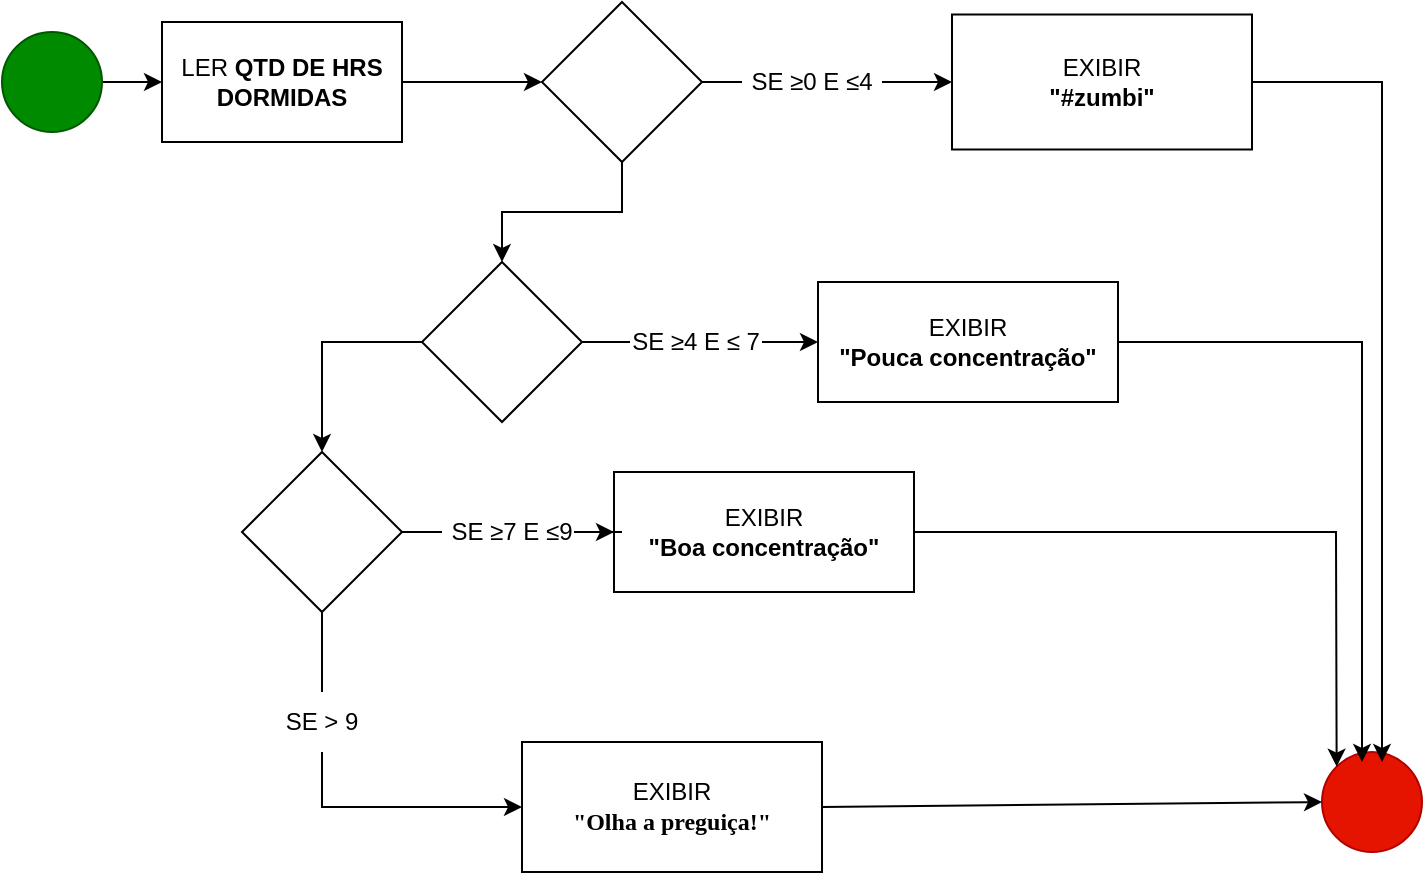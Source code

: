 <mxfile version="20.8.10" type="device"><diagram id="Jd1cucACijPYmfooG7LK" name="Página-5"><mxGraphModel dx="1104" dy="762" grid="1" gridSize="10" guides="1" tooltips="1" connect="1" arrows="1" fold="1" page="1" pageScale="1" pageWidth="827" pageHeight="1169" math="0" shadow="0"><root><mxCell id="0"/><mxCell id="1" parent="0"/><mxCell id="kW8RT2XQwOtEb4Wt1Llj-1" value="" style="edgeStyle=orthogonalEdgeStyle;rounded=0;orthogonalLoop=1;jettySize=auto;html=1;" parent="1" source="kW8RT2XQwOtEb4Wt1Llj-2" target="kW8RT2XQwOtEb4Wt1Llj-3" edge="1"><mxGeometry relative="1" as="geometry"/></mxCell><mxCell id="kW8RT2XQwOtEb4Wt1Llj-2" value="" style="ellipse;whiteSpace=wrap;html=1;aspect=fixed;fillColor=#008a00;fontColor=#ffffff;strokeColor=#005700;" parent="1" vertex="1"><mxGeometry x="70" y="145" width="50" height="50" as="geometry"/></mxCell><mxCell id="kW8RT2XQwOtEb4Wt1Llj-30" value="" style="edgeStyle=orthogonalEdgeStyle;rounded=0;orthogonalLoop=1;jettySize=auto;html=1;" parent="1" source="kW8RT2XQwOtEb4Wt1Llj-3" target="kW8RT2XQwOtEb4Wt1Llj-11" edge="1"><mxGeometry relative="1" as="geometry"/></mxCell><mxCell id="kW8RT2XQwOtEb4Wt1Llj-3" value="LER &lt;b&gt;QTD DE HRS DORMIDAS&lt;/b&gt;" style="whiteSpace=wrap;html=1;" parent="1" vertex="1"><mxGeometry x="150" y="140" width="120" height="60" as="geometry"/></mxCell><mxCell id="kW8RT2XQwOtEb4Wt1Llj-6" value="" style="edgeStyle=orthogonalEdgeStyle;rounded=0;orthogonalLoop=1;jettySize=auto;html=1;startArrow=none;" parent="1" source="kW8RT2XQwOtEb4Wt1Llj-24" target="kW8RT2XQwOtEb4Wt1Llj-12" edge="1"><mxGeometry relative="1" as="geometry"/></mxCell><mxCell id="LuocYmbhqKGePExFrZd9-2" value="" style="edgeStyle=orthogonalEdgeStyle;rounded=0;orthogonalLoop=1;jettySize=auto;html=1;" edge="1" parent="1" source="kW8RT2XQwOtEb4Wt1Llj-11" target="LuocYmbhqKGePExFrZd9-1"><mxGeometry relative="1" as="geometry"/></mxCell><mxCell id="kW8RT2XQwOtEb4Wt1Llj-11" value="" style="rhombus;whiteSpace=wrap;html=1;" parent="1" vertex="1"><mxGeometry x="340" y="130" width="80" height="80" as="geometry"/></mxCell><mxCell id="kW8RT2XQwOtEb4Wt1Llj-12" value="EXIBIR&lt;br&gt;&lt;b&gt;&quot;#zumbi&quot;&lt;/b&gt;" style="whiteSpace=wrap;html=1;" parent="1" vertex="1"><mxGeometry x="545" y="136.25" width="150" height="67.5" as="geometry"/></mxCell><mxCell id="kW8RT2XQwOtEb4Wt1Llj-13" value="EXIBIR&lt;br&gt;&lt;b&gt;&quot;Pouca concentração&quot;&lt;/b&gt;" style="whiteSpace=wrap;html=1;" parent="1" vertex="1"><mxGeometry x="478" y="270" width="150" height="60" as="geometry"/></mxCell><mxCell id="kW8RT2XQwOtEb4Wt1Llj-14" value="EXIBIR&lt;br&gt;&lt;b&gt;&quot;Boa concentração&quot;&lt;/b&gt;" style="whiteSpace=wrap;html=1;" parent="1" vertex="1"><mxGeometry x="376" y="365" width="150" height="60" as="geometry"/></mxCell><mxCell id="kW8RT2XQwOtEb4Wt1Llj-15" value="&lt;br&gt;EXIBIR&lt;br&gt;&lt;p style=&quot;box-sizing: border-box; font-family: &amp;quot;Exo 2&amp;quot;, Barlow; margin-top: 0px; margin-bottom: 1rem;&quot;&gt;&lt;b&gt;&quot;Olha a preguiça!&quot;&lt;/b&gt;&lt;br&gt;&lt;/p&gt;" style="whiteSpace=wrap;html=1;align=center;" parent="1" vertex="1"><mxGeometry x="330" y="500" width="150" height="65" as="geometry"/></mxCell><mxCell id="kW8RT2XQwOtEb4Wt1Llj-16" value="" style="ellipse;whiteSpace=wrap;html=1;aspect=fixed;fillColor=#e51400;fontColor=#ffffff;strokeColor=#B20000;" parent="1" vertex="1"><mxGeometry x="730" y="505" width="50" height="50" as="geometry"/></mxCell><mxCell id="kW8RT2XQwOtEb4Wt1Llj-17" value="" style="endArrow=classic;html=1;rounded=0;exitX=1;exitY=0.5;exitDx=0;exitDy=0;" parent="1" source="kW8RT2XQwOtEb4Wt1Llj-12" edge="1"><mxGeometry width="50" height="50" relative="1" as="geometry"><mxPoint x="155" y="395" as="sourcePoint"/><mxPoint x="760" y="510" as="targetPoint"/><Array as="points"><mxPoint x="760" y="170"/></Array></mxGeometry></mxCell><mxCell id="kW8RT2XQwOtEb4Wt1Llj-18" value="" style="endArrow=classic;html=1;rounded=0;exitX=1;exitY=0.5;exitDx=0;exitDy=0;" parent="1" source="kW8RT2XQwOtEb4Wt1Llj-13" edge="1"><mxGeometry width="50" height="50" relative="1" as="geometry"><mxPoint x="415" y="335" as="sourcePoint"/><mxPoint x="750" y="510" as="targetPoint"/><Array as="points"><mxPoint x="750" y="300"/></Array></mxGeometry></mxCell><mxCell id="LuocYmbhqKGePExFrZd9-3" value="" style="edgeStyle=orthogonalEdgeStyle;rounded=0;orthogonalLoop=1;jettySize=auto;html=1;startArrow=none;" edge="1" parent="1" source="kW8RT2XQwOtEb4Wt1Llj-21" target="kW8RT2XQwOtEb4Wt1Llj-13"><mxGeometry relative="1" as="geometry"/></mxCell><mxCell id="LuocYmbhqKGePExFrZd9-7" value="" style="edgeStyle=orthogonalEdgeStyle;rounded=0;orthogonalLoop=1;jettySize=auto;html=1;exitX=0;exitY=0.5;exitDx=0;exitDy=0;" edge="1" parent="1" source="LuocYmbhqKGePExFrZd9-1" target="LuocYmbhqKGePExFrZd9-5"><mxGeometry relative="1" as="geometry"/></mxCell><mxCell id="LuocYmbhqKGePExFrZd9-1" value="" style="rhombus;whiteSpace=wrap;html=1;" vertex="1" parent="1"><mxGeometry x="280" y="260" width="80" height="80" as="geometry"/></mxCell><mxCell id="LuocYmbhqKGePExFrZd9-4" value="" style="edgeStyle=orthogonalEdgeStyle;rounded=0;orthogonalLoop=1;jettySize=auto;html=1;endArrow=none;" edge="1" parent="1" source="LuocYmbhqKGePExFrZd9-1" target="kW8RT2XQwOtEb4Wt1Llj-21"><mxGeometry relative="1" as="geometry"><mxPoint x="360" y="300" as="sourcePoint"/><mxPoint x="421" y="300" as="targetPoint"/></mxGeometry></mxCell><mxCell id="kW8RT2XQwOtEb4Wt1Llj-21" value="SE ≥4 E&amp;nbsp;≤ 7" style="text;strokeColor=none;align=center;fillColor=none;html=1;verticalAlign=middle;whiteSpace=wrap;rounded=0;" parent="1" vertex="1"><mxGeometry x="384" y="285" width="66" height="30" as="geometry"/></mxCell><mxCell id="LuocYmbhqKGePExFrZd9-8" value="" style="edgeStyle=orthogonalEdgeStyle;rounded=0;orthogonalLoop=1;jettySize=auto;html=1;startArrow=none;" edge="1" parent="1" source="kW8RT2XQwOtEb4Wt1Llj-22" target="kW8RT2XQwOtEb4Wt1Llj-14"><mxGeometry relative="1" as="geometry"/></mxCell><mxCell id="LuocYmbhqKGePExFrZd9-10" value="" style="edgeStyle=orthogonalEdgeStyle;rounded=0;orthogonalLoop=1;jettySize=auto;html=1;entryX=0;entryY=0.5;entryDx=0;entryDy=0;exitX=0.5;exitY=1;exitDx=0;exitDy=0;startArrow=none;" edge="1" parent="1" source="kW8RT2XQwOtEb4Wt1Llj-23" target="kW8RT2XQwOtEb4Wt1Llj-15"><mxGeometry relative="1" as="geometry"/></mxCell><mxCell id="LuocYmbhqKGePExFrZd9-5" value="" style="rhombus;whiteSpace=wrap;html=1;" vertex="1" parent="1"><mxGeometry x="190" y="355" width="80" height="80" as="geometry"/></mxCell><mxCell id="LuocYmbhqKGePExFrZd9-9" value="" style="edgeStyle=orthogonalEdgeStyle;rounded=0;orthogonalLoop=1;jettySize=auto;html=1;endArrow=none;" edge="1" parent="1" source="LuocYmbhqKGePExFrZd9-5" target="kW8RT2XQwOtEb4Wt1Llj-22"><mxGeometry relative="1" as="geometry"><mxPoint x="270" y="395" as="sourcePoint"/><mxPoint x="369" y="395" as="targetPoint"/></mxGeometry></mxCell><mxCell id="kW8RT2XQwOtEb4Wt1Llj-22" value="SE ≥7 E&amp;nbsp;≤9" style="text;strokeColor=none;align=center;fillColor=none;html=1;verticalAlign=middle;whiteSpace=wrap;rounded=0;" parent="1" vertex="1"><mxGeometry x="290" y="380" width="70" height="30" as="geometry"/></mxCell><mxCell id="LuocYmbhqKGePExFrZd9-11" value="" style="edgeStyle=orthogonalEdgeStyle;rounded=0;orthogonalLoop=1;jettySize=auto;html=1;exitX=0.5;exitY=1;exitDx=0;exitDy=0;endArrow=none;" edge="1" parent="1" source="LuocYmbhqKGePExFrZd9-5" target="kW8RT2XQwOtEb4Wt1Llj-23"><mxGeometry relative="1" as="geometry"><mxPoint x="230" y="435" as="sourcePoint"/><mxPoint x="305" y="522.5" as="targetPoint"/></mxGeometry></mxCell><mxCell id="kW8RT2XQwOtEb4Wt1Llj-23" value="SE &amp;gt; 9" style="text;strokeColor=none;align=center;fillColor=none;html=1;verticalAlign=middle;whiteSpace=wrap;rounded=0;" parent="1" vertex="1"><mxGeometry x="200" y="475" width="60" height="30" as="geometry"/></mxCell><mxCell id="LuocYmbhqKGePExFrZd9-12" value="" style="endArrow=classic;html=1;rounded=0;exitX=1;exitY=0.5;exitDx=0;exitDy=0;entryX=0;entryY=0.5;entryDx=0;entryDy=0;" edge="1" parent="1" source="kW8RT2XQwOtEb4Wt1Llj-15" target="kW8RT2XQwOtEb4Wt1Llj-16"><mxGeometry width="50" height="50" relative="1" as="geometry"><mxPoint x="390" y="460" as="sourcePoint"/><mxPoint x="440" y="410" as="targetPoint"/></mxGeometry></mxCell><mxCell id="LuocYmbhqKGePExFrZd9-14" value="" style="edgeStyle=orthogonalEdgeStyle;rounded=0;orthogonalLoop=1;jettySize=auto;html=1;endArrow=none;" edge="1" parent="1" source="kW8RT2XQwOtEb4Wt1Llj-11" target="kW8RT2XQwOtEb4Wt1Llj-24"><mxGeometry relative="1" as="geometry"><mxPoint x="419.966" y="170.034" as="sourcePoint"/><mxPoint x="545" y="170.034" as="targetPoint"/></mxGeometry></mxCell><mxCell id="kW8RT2XQwOtEb4Wt1Llj-24" value="SE ≥0 E ≤4" style="text;strokeColor=none;align=center;fillColor=none;html=1;verticalAlign=middle;whiteSpace=wrap;rounded=0;" parent="1" vertex="1"><mxGeometry x="440" y="155" width="70" height="30" as="geometry"/></mxCell><mxCell id="LuocYmbhqKGePExFrZd9-16" value="" style="endArrow=classic;html=1;rounded=0;exitX=1;exitY=0.5;exitDx=0;exitDy=0;entryX=0;entryY=0;entryDx=0;entryDy=0;" edge="1" parent="1" source="kW8RT2XQwOtEb4Wt1Llj-14" target="kW8RT2XQwOtEb4Wt1Llj-16"><mxGeometry width="50" height="50" relative="1" as="geometry"><mxPoint x="340" y="500" as="sourcePoint"/><mxPoint x="390" y="450" as="targetPoint"/><Array as="points"><mxPoint x="737" y="395"/></Array></mxGeometry></mxCell></root></mxGraphModel></diagram></mxfile>
